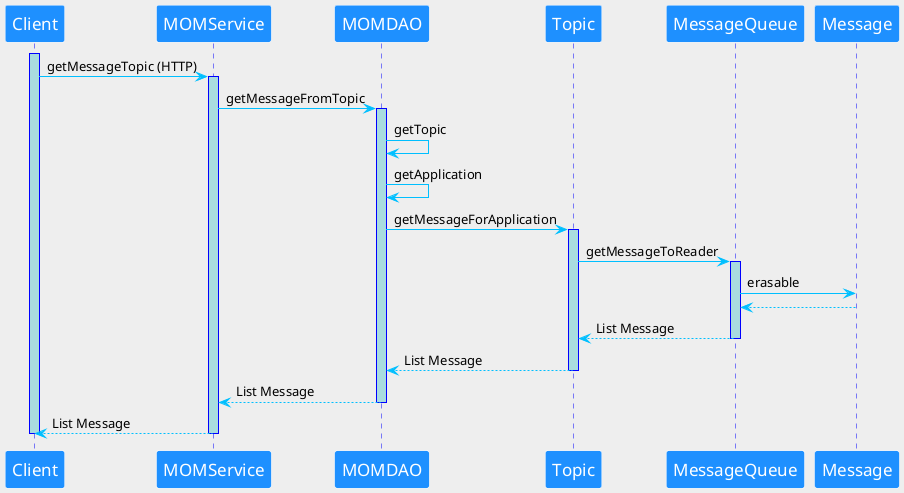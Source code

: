 @startuml Diagramme_Interaction-getMessageTopic

skinparam backgroundColor #EEEEEE

skinparam sequence {
ArrowColor DeepSkyBlue
ActorBorderColor DeepSkyBlue
LifeLineBorderColor blue
LifeLineBackgroundColor #A9DCDF

ParticipantBorderColor white
ParticipantBackgroundColor DodgerBlue
ParticipantFontName Impact
ParticipantFontSize 17
ParticipantFontColor white
}

participant Client
activate Client
Client -> MOMService: getMessageTopic (HTTP)
activate MOMService

MOMService -> MOMDAO: getMessageFromTopic
activate MOMDAO

MOMDAO -> MOMDAO: getTopic
MOMDAO -> MOMDAO: getApplication


MOMDAO -> Topic: getMessageForApplication
activate Topic

Topic -> MessageQueue: getMessageToReader
activate MessageQueue

MessageQueue -> Message: erasable
Message --> MessageQueue

MessageQueue --> Topic: List Message
deactivate MessageQueue
Topic --> MOMDAO: List Message
deactivate Topic
MOMDAO --> MOMService: List Message
deactivate MOMDAO
MOMService --> Client: List Message
deactivate MOMService
deactivate Client


@enduml

'alt successful case
'else something
'end